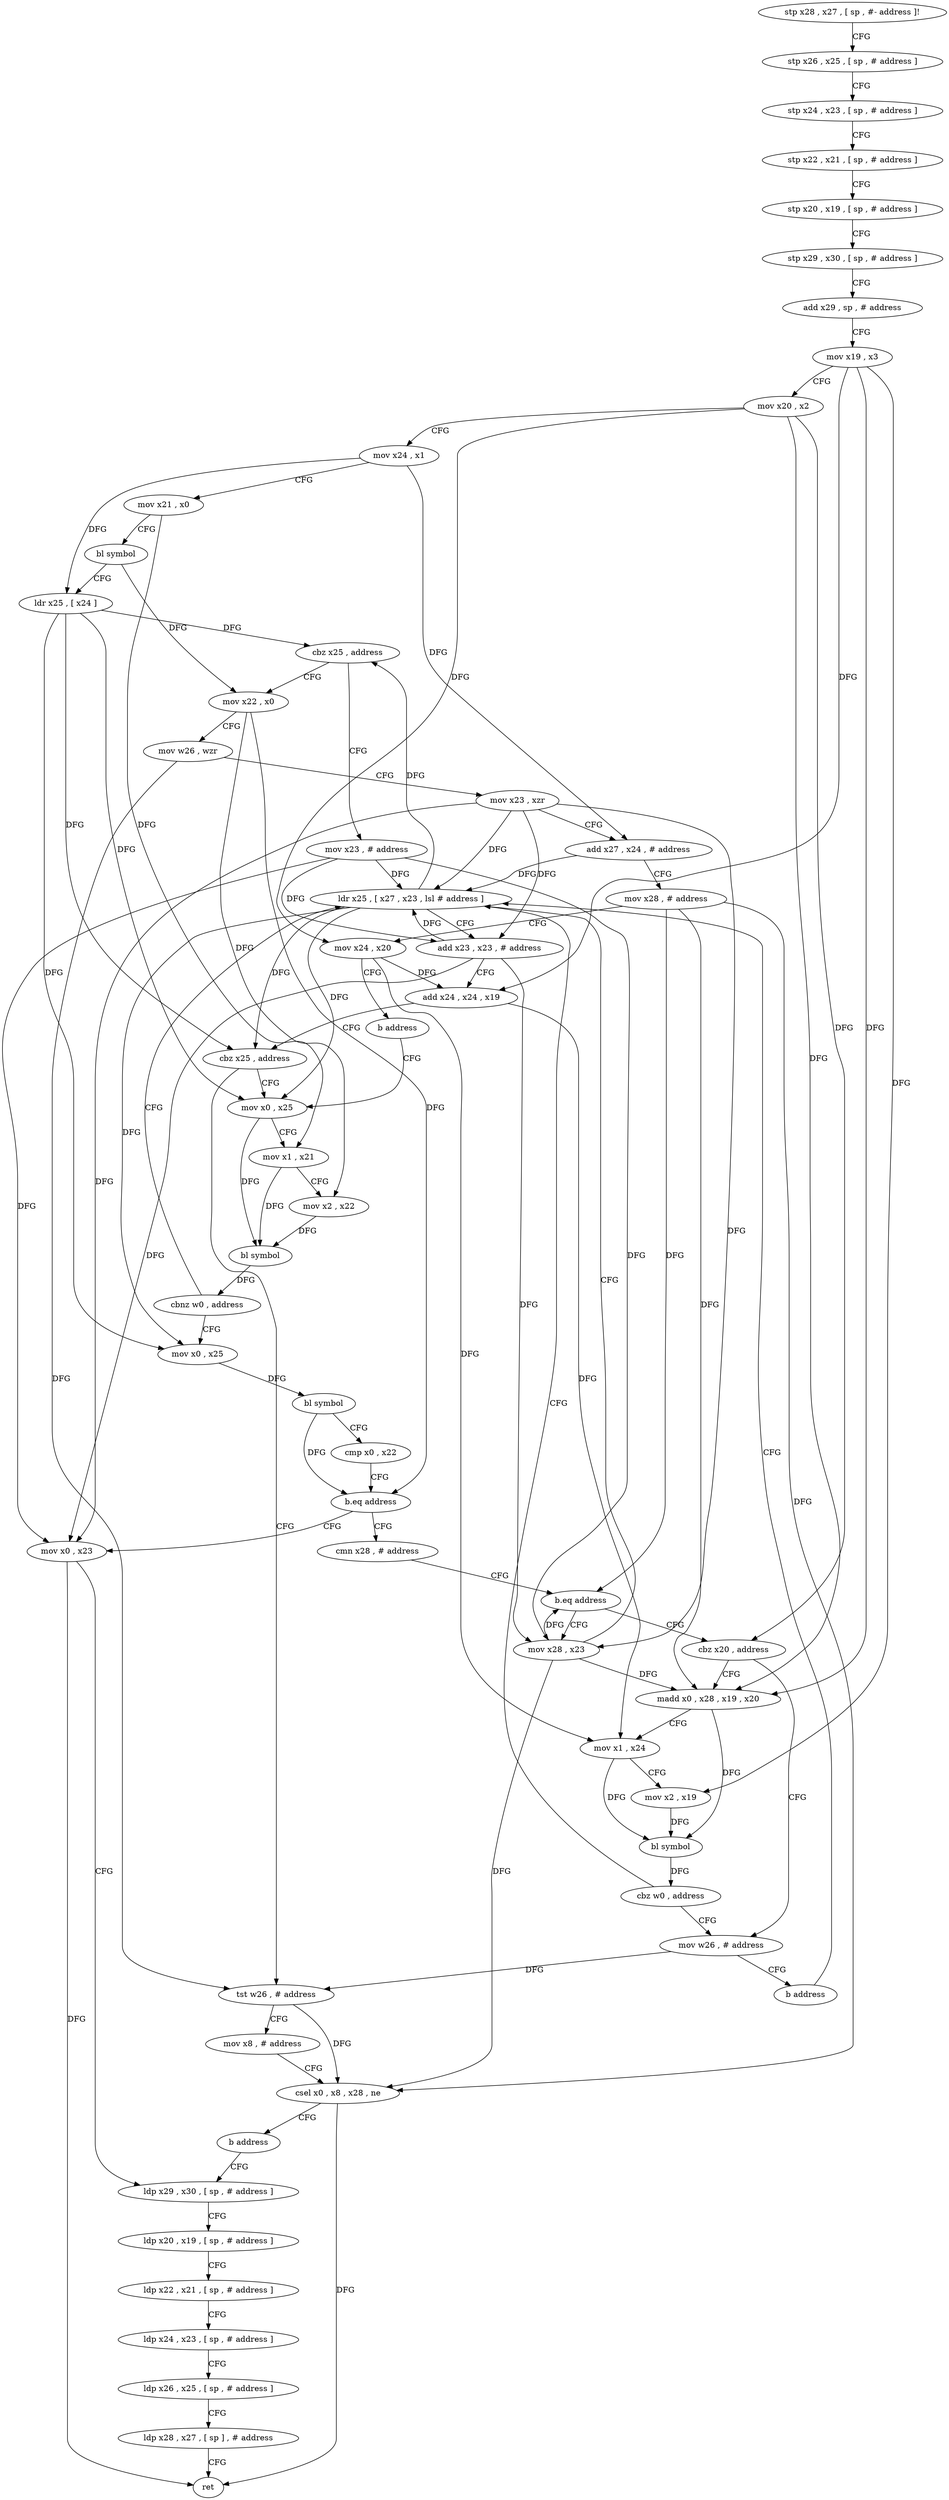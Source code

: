 digraph "func" {
"4222196" [label = "stp x28 , x27 , [ sp , #- address ]!" ]
"4222200" [label = "stp x26 , x25 , [ sp , # address ]" ]
"4222204" [label = "stp x24 , x23 , [ sp , # address ]" ]
"4222208" [label = "stp x22 , x21 , [ sp , # address ]" ]
"4222212" [label = "stp x20 , x19 , [ sp , # address ]" ]
"4222216" [label = "stp x29 , x30 , [ sp , # address ]" ]
"4222220" [label = "add x29 , sp , # address" ]
"4222224" [label = "mov x19 , x3" ]
"4222228" [label = "mov x20 , x2" ]
"4222232" [label = "mov x24 , x1" ]
"4222236" [label = "mov x21 , x0" ]
"4222240" [label = "bl symbol" ]
"4222244" [label = "ldr x25 , [ x24 ]" ]
"4222248" [label = "cbz x25 , address" ]
"4222392" [label = "mov x23 , # address" ]
"4222252" [label = "mov x22 , x0" ]
"4222396" [label = "mov x0 , x23" ]
"4222256" [label = "mov w26 , wzr" ]
"4222260" [label = "mov x23 , xzr" ]
"4222264" [label = "add x27 , x24 , # address" ]
"4222268" [label = "mov x28 , # address" ]
"4222272" [label = "mov x24 , x20" ]
"4222276" [label = "b address" ]
"4222300" [label = "mov x0 , x25" ]
"4222304" [label = "mov x1 , x21" ]
"4222308" [label = "mov x2 , x22" ]
"4222312" [label = "bl symbol" ]
"4222316" [label = "cbnz w0 , address" ]
"4222284" [label = "ldr x25 , [ x27 , x23 , lsl # address ]" ]
"4222320" [label = "mov x0 , x25" ]
"4222288" [label = "add x23 , x23 , # address" ]
"4222292" [label = "add x24 , x24 , x19" ]
"4222296" [label = "cbz x25 , address" ]
"4222376" [label = "tst w26 , # address" ]
"4222324" [label = "bl symbol" ]
"4222328" [label = "cmp x0 , x22" ]
"4222332" [label = "b.eq address" ]
"4222336" [label = "cmn x28 , # address" ]
"4222380" [label = "mov x8 , # address" ]
"4222384" [label = "csel x0 , x8 , x28 , ne" ]
"4222388" [label = "b address" ]
"4222400" [label = "ldp x29 , x30 , [ sp , # address ]" ]
"4222340" [label = "b.eq address" ]
"4222280" [label = "mov x28 , x23" ]
"4222344" [label = "cbz x20 , address" ]
"4222404" [label = "ldp x20 , x19 , [ sp , # address ]" ]
"4222408" [label = "ldp x22 , x21 , [ sp , # address ]" ]
"4222412" [label = "ldp x24 , x23 , [ sp , # address ]" ]
"4222416" [label = "ldp x26 , x25 , [ sp , # address ]" ]
"4222420" [label = "ldp x28 , x27 , [ sp ] , # address" ]
"4222424" [label = "ret" ]
"4222368" [label = "mov w26 , # address" ]
"4222348" [label = "madd x0 , x28 , x19 , x20" ]
"4222372" [label = "b address" ]
"4222352" [label = "mov x1 , x24" ]
"4222356" [label = "mov x2 , x19" ]
"4222360" [label = "bl symbol" ]
"4222364" [label = "cbz w0 , address" ]
"4222196" -> "4222200" [ label = "CFG" ]
"4222200" -> "4222204" [ label = "CFG" ]
"4222204" -> "4222208" [ label = "CFG" ]
"4222208" -> "4222212" [ label = "CFG" ]
"4222212" -> "4222216" [ label = "CFG" ]
"4222216" -> "4222220" [ label = "CFG" ]
"4222220" -> "4222224" [ label = "CFG" ]
"4222224" -> "4222228" [ label = "CFG" ]
"4222224" -> "4222292" [ label = "DFG" ]
"4222224" -> "4222348" [ label = "DFG" ]
"4222224" -> "4222356" [ label = "DFG" ]
"4222228" -> "4222232" [ label = "CFG" ]
"4222228" -> "4222272" [ label = "DFG" ]
"4222228" -> "4222344" [ label = "DFG" ]
"4222228" -> "4222348" [ label = "DFG" ]
"4222232" -> "4222236" [ label = "CFG" ]
"4222232" -> "4222244" [ label = "DFG" ]
"4222232" -> "4222264" [ label = "DFG" ]
"4222236" -> "4222240" [ label = "CFG" ]
"4222236" -> "4222304" [ label = "DFG" ]
"4222240" -> "4222244" [ label = "CFG" ]
"4222240" -> "4222252" [ label = "DFG" ]
"4222244" -> "4222248" [ label = "DFG" ]
"4222244" -> "4222300" [ label = "DFG" ]
"4222244" -> "4222296" [ label = "DFG" ]
"4222244" -> "4222320" [ label = "DFG" ]
"4222248" -> "4222392" [ label = "CFG" ]
"4222248" -> "4222252" [ label = "CFG" ]
"4222392" -> "4222396" [ label = "DFG" ]
"4222392" -> "4222284" [ label = "DFG" ]
"4222392" -> "4222288" [ label = "DFG" ]
"4222392" -> "4222280" [ label = "DFG" ]
"4222252" -> "4222256" [ label = "CFG" ]
"4222252" -> "4222308" [ label = "DFG" ]
"4222252" -> "4222332" [ label = "DFG" ]
"4222396" -> "4222400" [ label = "CFG" ]
"4222396" -> "4222424" [ label = "DFG" ]
"4222256" -> "4222260" [ label = "CFG" ]
"4222256" -> "4222376" [ label = "DFG" ]
"4222260" -> "4222264" [ label = "CFG" ]
"4222260" -> "4222396" [ label = "DFG" ]
"4222260" -> "4222284" [ label = "DFG" ]
"4222260" -> "4222288" [ label = "DFG" ]
"4222260" -> "4222280" [ label = "DFG" ]
"4222264" -> "4222268" [ label = "CFG" ]
"4222264" -> "4222284" [ label = "DFG" ]
"4222268" -> "4222272" [ label = "CFG" ]
"4222268" -> "4222340" [ label = "DFG" ]
"4222268" -> "4222384" [ label = "DFG" ]
"4222268" -> "4222348" [ label = "DFG" ]
"4222272" -> "4222276" [ label = "CFG" ]
"4222272" -> "4222292" [ label = "DFG" ]
"4222272" -> "4222352" [ label = "DFG" ]
"4222276" -> "4222300" [ label = "CFG" ]
"4222300" -> "4222304" [ label = "CFG" ]
"4222300" -> "4222312" [ label = "DFG" ]
"4222304" -> "4222308" [ label = "CFG" ]
"4222304" -> "4222312" [ label = "DFG" ]
"4222308" -> "4222312" [ label = "DFG" ]
"4222312" -> "4222316" [ label = "DFG" ]
"4222316" -> "4222284" [ label = "CFG" ]
"4222316" -> "4222320" [ label = "CFG" ]
"4222284" -> "4222288" [ label = "CFG" ]
"4222284" -> "4222248" [ label = "DFG" ]
"4222284" -> "4222300" [ label = "DFG" ]
"4222284" -> "4222296" [ label = "DFG" ]
"4222284" -> "4222320" [ label = "DFG" ]
"4222320" -> "4222324" [ label = "DFG" ]
"4222288" -> "4222292" [ label = "CFG" ]
"4222288" -> "4222396" [ label = "DFG" ]
"4222288" -> "4222284" [ label = "DFG" ]
"4222288" -> "4222280" [ label = "DFG" ]
"4222292" -> "4222296" [ label = "CFG" ]
"4222292" -> "4222352" [ label = "DFG" ]
"4222296" -> "4222376" [ label = "CFG" ]
"4222296" -> "4222300" [ label = "CFG" ]
"4222376" -> "4222380" [ label = "CFG" ]
"4222376" -> "4222384" [ label = "DFG" ]
"4222324" -> "4222328" [ label = "CFG" ]
"4222324" -> "4222332" [ label = "DFG" ]
"4222328" -> "4222332" [ label = "CFG" ]
"4222332" -> "4222396" [ label = "CFG" ]
"4222332" -> "4222336" [ label = "CFG" ]
"4222336" -> "4222340" [ label = "CFG" ]
"4222380" -> "4222384" [ label = "CFG" ]
"4222384" -> "4222388" [ label = "CFG" ]
"4222384" -> "4222424" [ label = "DFG" ]
"4222388" -> "4222400" [ label = "CFG" ]
"4222400" -> "4222404" [ label = "CFG" ]
"4222340" -> "4222280" [ label = "CFG" ]
"4222340" -> "4222344" [ label = "CFG" ]
"4222280" -> "4222284" [ label = "CFG" ]
"4222280" -> "4222340" [ label = "DFG" ]
"4222280" -> "4222384" [ label = "DFG" ]
"4222280" -> "4222348" [ label = "DFG" ]
"4222344" -> "4222368" [ label = "CFG" ]
"4222344" -> "4222348" [ label = "CFG" ]
"4222404" -> "4222408" [ label = "CFG" ]
"4222408" -> "4222412" [ label = "CFG" ]
"4222412" -> "4222416" [ label = "CFG" ]
"4222416" -> "4222420" [ label = "CFG" ]
"4222420" -> "4222424" [ label = "CFG" ]
"4222368" -> "4222372" [ label = "CFG" ]
"4222368" -> "4222376" [ label = "DFG" ]
"4222348" -> "4222352" [ label = "CFG" ]
"4222348" -> "4222360" [ label = "DFG" ]
"4222372" -> "4222284" [ label = "CFG" ]
"4222352" -> "4222356" [ label = "CFG" ]
"4222352" -> "4222360" [ label = "DFG" ]
"4222356" -> "4222360" [ label = "DFG" ]
"4222360" -> "4222364" [ label = "DFG" ]
"4222364" -> "4222284" [ label = "CFG" ]
"4222364" -> "4222368" [ label = "CFG" ]
}
